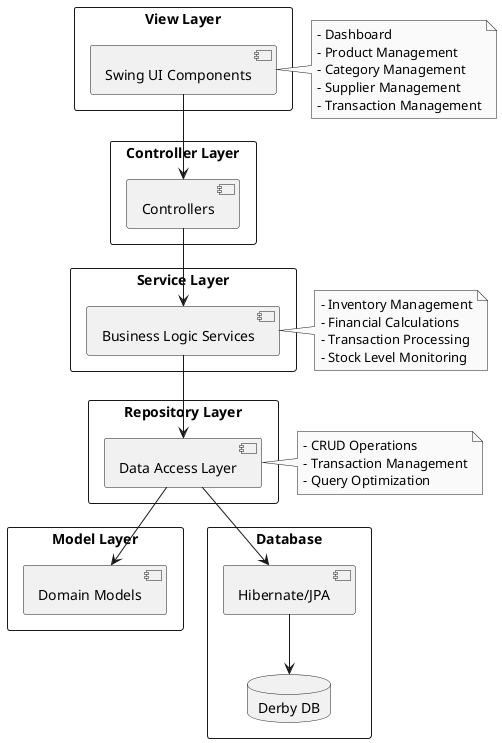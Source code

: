 @startuml Architecture

' Styling
skinparam componentStyle uml2
skinparam packageStyle rectangle
skinparam backgroundColor white
skinparam monochrome true

package "View Layer" {
    [Swing UI Components]
}

package "Controller Layer" {
    [Controllers]
}

package "Service Layer" {
    [Business Logic Services]
}

package "Repository Layer" {
    [Data Access Layer]
}

package "Model Layer" {
    [Domain Models]
}

package "Database" {
    [Hibernate/JPA]
    database "Derby DB"
}

' Layer Dependencies
[Swing UI Components] --> [Controllers]
[Controllers] --> [Business Logic Services]
[Business Logic Services] --> [Data Access Layer]
[Data Access Layer] --> [Domain Models]
[Data Access Layer] --> [Hibernate/JPA]
[Hibernate/JPA] --> [Derby DB]

' Key Features
note right of [Swing UI Components]
  - Dashboard
  - Product Management
  - Category Management
  - Supplier Management
  - Transaction Management
end note

note right of [Business Logic Services]
  - Inventory Management
  - Financial Calculations
  - Transaction Processing
  - Stock Level Monitoring
end note

note right of [Data Access Layer]
  - CRUD Operations
  - Transaction Management
  - Query Optimization
end note

@enduml
